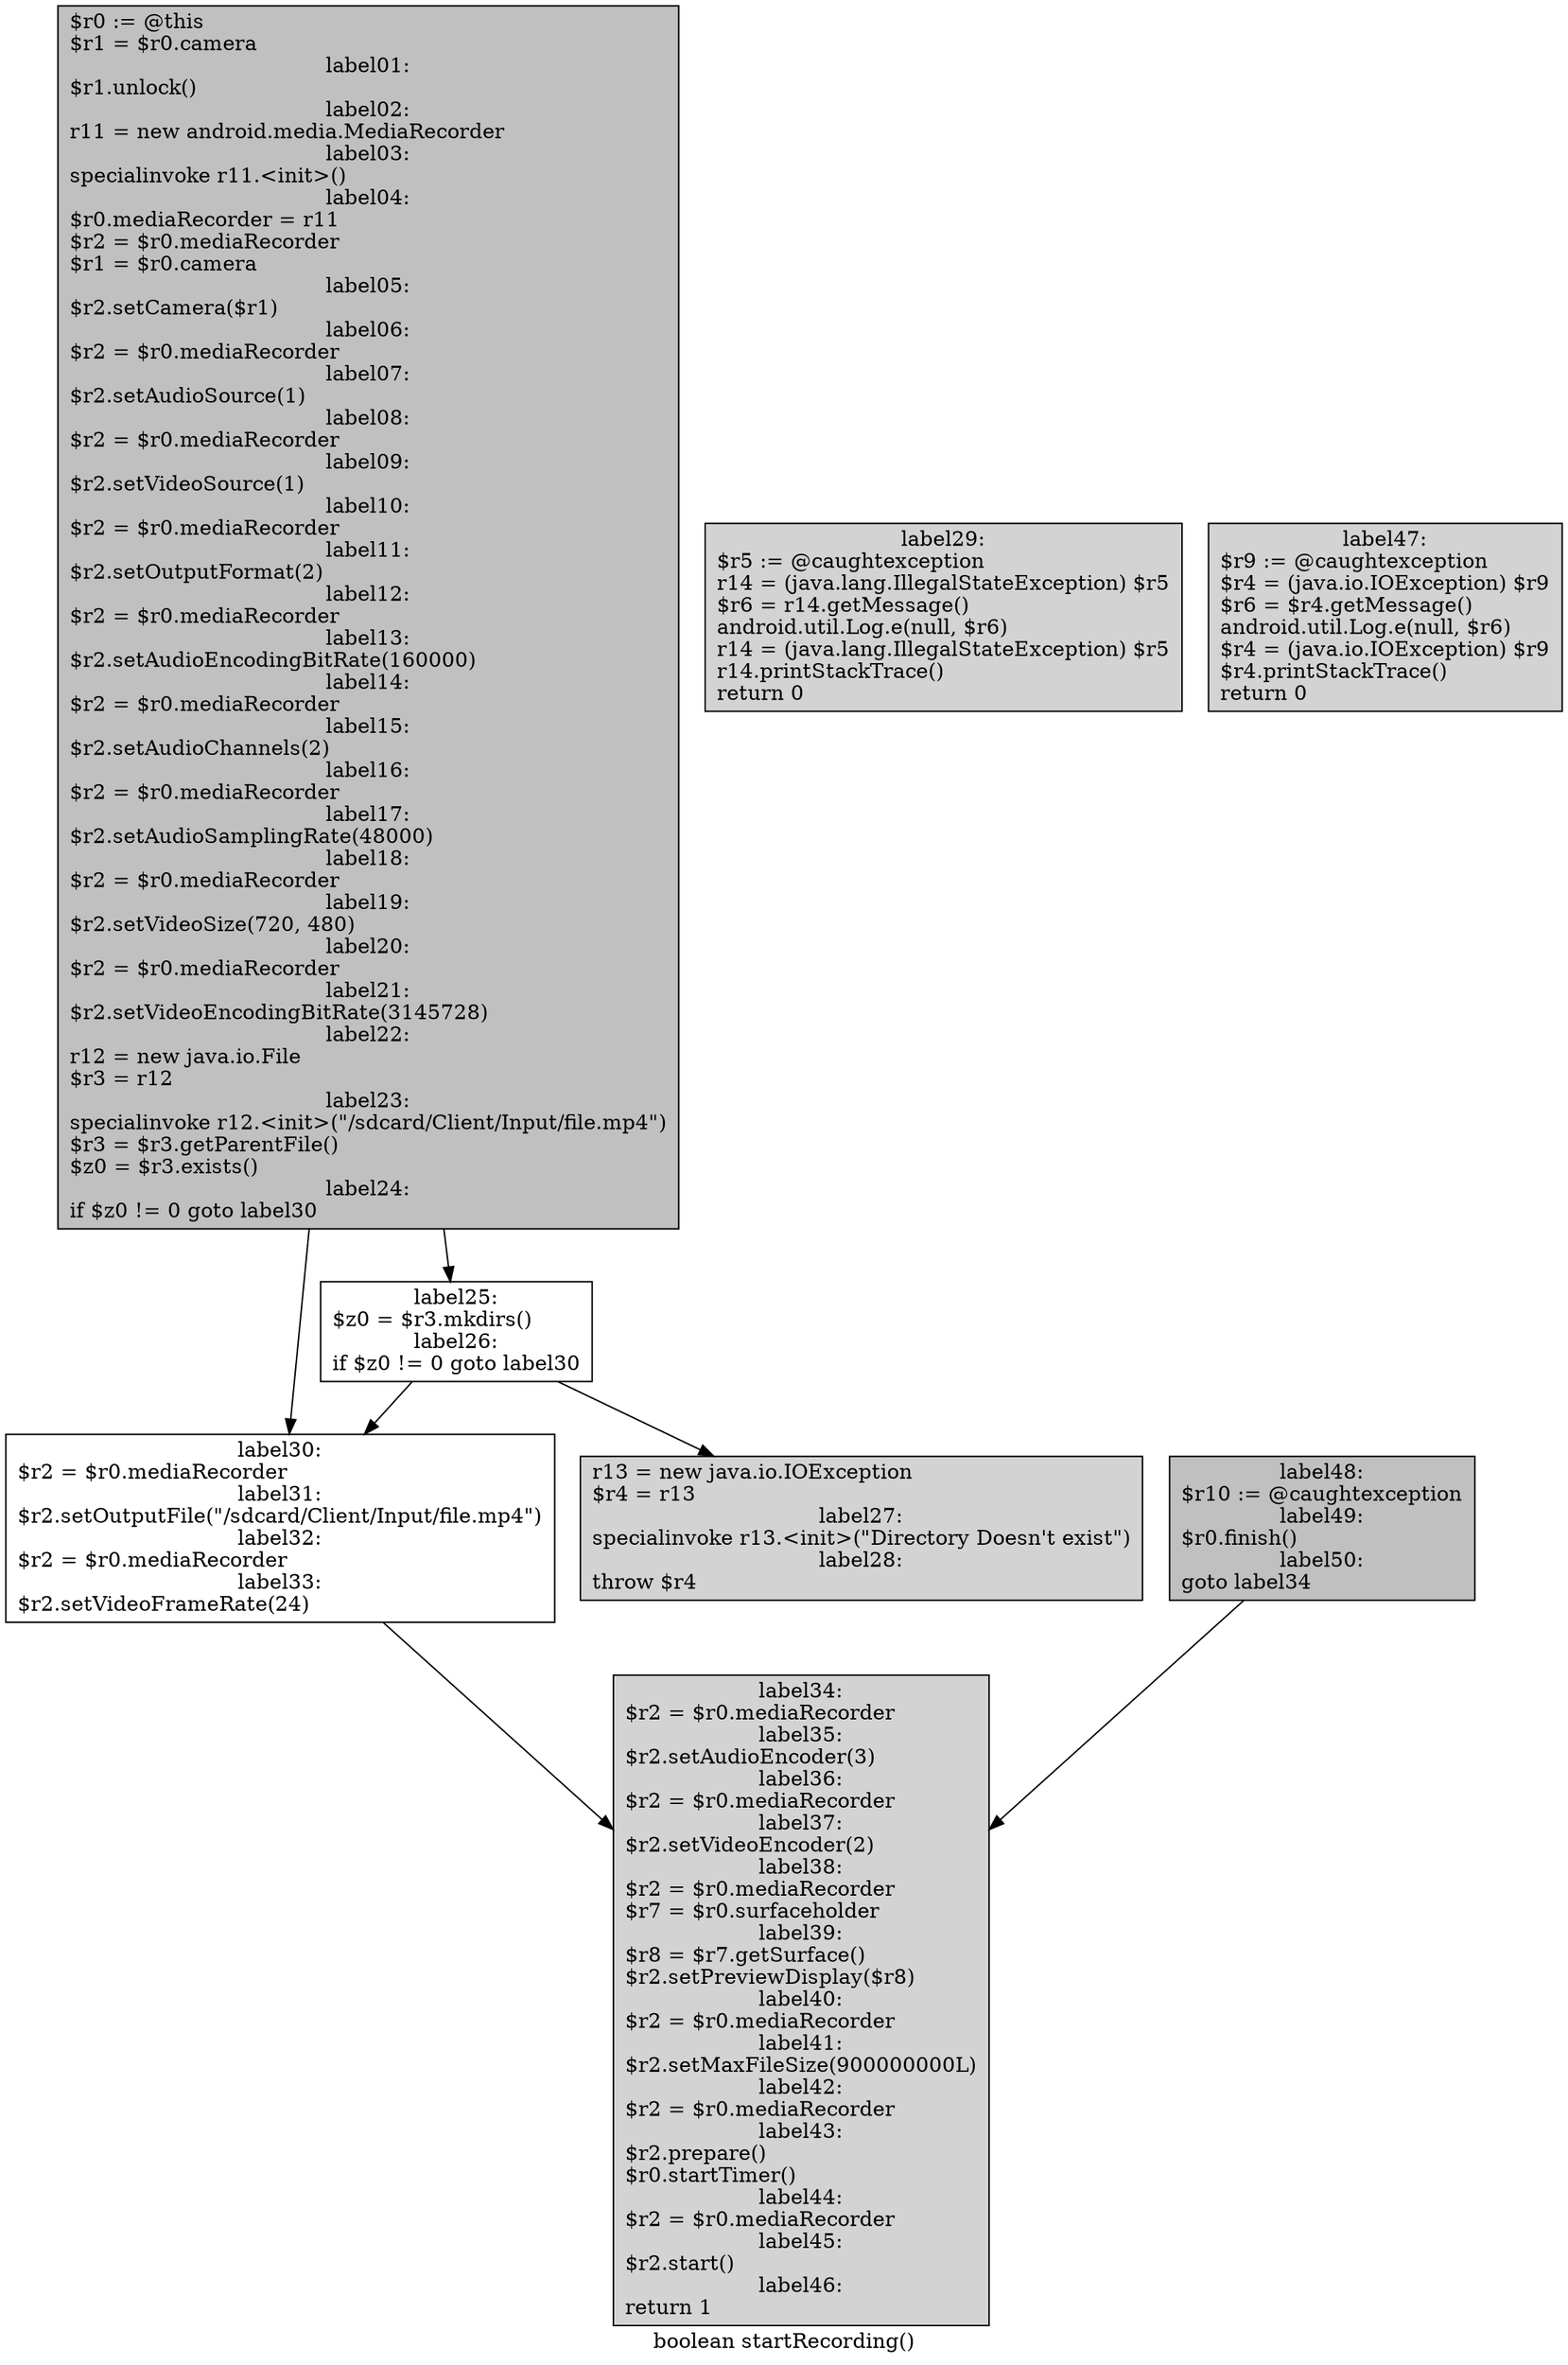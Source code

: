 digraph "boolean startRecording()" {
    label="boolean startRecording()";
    node [shape=box];
    "0" [style=filled,fillcolor=gray,label="$r0 := @this\l$r1 = $r0.camera\llabel01:\n$r1.unlock()\llabel02:\nr11 = new android.media.MediaRecorder\llabel03:\nspecialinvoke r11.<init>()\llabel04:\n$r0.mediaRecorder = r11\l$r2 = $r0.mediaRecorder\l$r1 = $r0.camera\llabel05:\n$r2.setCamera($r1)\llabel06:\n$r2 = $r0.mediaRecorder\llabel07:\n$r2.setAudioSource(1)\llabel08:\n$r2 = $r0.mediaRecorder\llabel09:\n$r2.setVideoSource(1)\llabel10:\n$r2 = $r0.mediaRecorder\llabel11:\n$r2.setOutputFormat(2)\llabel12:\n$r2 = $r0.mediaRecorder\llabel13:\n$r2.setAudioEncodingBitRate(160000)\llabel14:\n$r2 = $r0.mediaRecorder\llabel15:\n$r2.setAudioChannels(2)\llabel16:\n$r2 = $r0.mediaRecorder\llabel17:\n$r2.setAudioSamplingRate(48000)\llabel18:\n$r2 = $r0.mediaRecorder\llabel19:\n$r2.setVideoSize(720, 480)\llabel20:\n$r2 = $r0.mediaRecorder\llabel21:\n$r2.setVideoEncodingBitRate(3145728)\llabel22:\nr12 = new java.io.File\l$r3 = r12\llabel23:\nspecialinvoke r12.<init>(\"/sdcard/Client/Input/file.mp4\")\l$r3 = $r3.getParentFile()\l$z0 = $r3.exists()\llabel24:\nif $z0 != 0 goto label30\l",];
    "1" [label="label25:\n$z0 = $r3.mkdirs()\llabel26:\nif $z0 != 0 goto label30\l",];
    "0"->"1";
    "4" [label="label30:\n$r2 = $r0.mediaRecorder\llabel31:\n$r2.setOutputFile(\"/sdcard/Client/Input/file.mp4\")\llabel32:\n$r2 = $r0.mediaRecorder\llabel33:\n$r2.setVideoFrameRate(24)\l",];
    "0"->"4";
    "2" [style=filled,fillcolor=lightgray,label="r13 = new java.io.IOException\l$r4 = r13\llabel27:\nspecialinvoke r13.<init>(\"Directory Doesn\'t exist\")\llabel28:\nthrow $r4\l",];
    "1"->"2";
    "1"->"4";
    "3" [style=filled,fillcolor=gray,style=filled,fillcolor=lightgray,label="label29:\n$r5 := @caughtexception\lr14 = (java.lang.IllegalStateException) $r5\l$r6 = r14.getMessage()\landroid.util.Log.e(null, $r6)\lr14 = (java.lang.IllegalStateException) $r5\lr14.printStackTrace()\lreturn 0\l",];
    "5" [style=filled,fillcolor=lightgray,label="label34:\n$r2 = $r0.mediaRecorder\llabel35:\n$r2.setAudioEncoder(3)\llabel36:\n$r2 = $r0.mediaRecorder\llabel37:\n$r2.setVideoEncoder(2)\llabel38:\n$r2 = $r0.mediaRecorder\l$r7 = $r0.surfaceholder\llabel39:\n$r8 = $r7.getSurface()\l$r2.setPreviewDisplay($r8)\llabel40:\n$r2 = $r0.mediaRecorder\llabel41:\n$r2.setMaxFileSize(900000000L)\llabel42:\n$r2 = $r0.mediaRecorder\llabel43:\n$r2.prepare()\l$r0.startTimer()\llabel44:\n$r2 = $r0.mediaRecorder\llabel45:\n$r2.start()\llabel46:\nreturn 1\l",];
    "4"->"5";
    "6" [style=filled,fillcolor=gray,style=filled,fillcolor=lightgray,label="label47:\n$r9 := @caughtexception\l$r4 = (java.io.IOException) $r9\l$r6 = $r4.getMessage()\landroid.util.Log.e(null, $r6)\l$r4 = (java.io.IOException) $r9\l$r4.printStackTrace()\lreturn 0\l",];
    "7" [style=filled,fillcolor=gray,label="label48:\n$r10 := @caughtexception\llabel49:\n$r0.finish()\llabel50:\ngoto label34\l",];
    "7"->"5";
}
